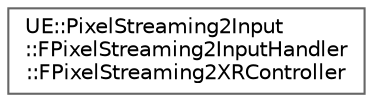 digraph "Graphical Class Hierarchy"
{
 // INTERACTIVE_SVG=YES
 // LATEX_PDF_SIZE
  bgcolor="transparent";
  edge [fontname=Helvetica,fontsize=10,labelfontname=Helvetica,labelfontsize=10];
  node [fontname=Helvetica,fontsize=10,shape=box,height=0.2,width=0.4];
  rankdir="LR";
  Node0 [id="Node000000",label="UE::PixelStreaming2Input\l::FPixelStreaming2InputHandler\l::FPixelStreaming2XRController",height=0.2,width=0.4,color="grey40", fillcolor="white", style="filled",URL="$d4/d8f/structUE_1_1PixelStreaming2Input_1_1FPixelStreaming2InputHandler_1_1FPixelStreaming2XRController.html",tooltip=" "];
}
